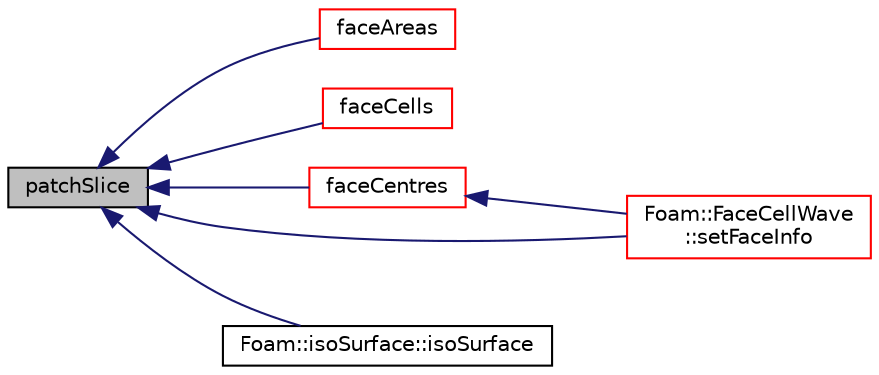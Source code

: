 digraph "patchSlice"
{
  bgcolor="transparent";
  edge [fontname="Helvetica",fontsize="10",labelfontname="Helvetica",labelfontsize="10"];
  node [fontname="Helvetica",fontsize="10",shape=record];
  rankdir="LR";
  Node1 [label="patchSlice",height=0.2,width=0.4,color="black", fillcolor="grey75", style="filled", fontcolor="black"];
  Node1 -> Node2 [dir="back",color="midnightblue",fontsize="10",style="solid",fontname="Helvetica"];
  Node2 [label="faceAreas",height=0.2,width=0.4,color="red",URL="$a01973.html#ac0a591ed4b2427caab10863a66b838fa",tooltip="Return face normals. "];
  Node1 -> Node3 [dir="back",color="midnightblue",fontsize="10",style="solid",fontname="Helvetica"];
  Node3 [label="faceCells",height=0.2,width=0.4,color="red",URL="$a01973.html#a7cbd3f7d875089fbed897f536ef662c9",tooltip="Return face-cell addressing. "];
  Node1 -> Node4 [dir="back",color="midnightblue",fontsize="10",style="solid",fontname="Helvetica"];
  Node4 [label="faceCentres",height=0.2,width=0.4,color="red",URL="$a01973.html#a9c8773ec47e74b787335e6a483d2600d",tooltip="Return face centres. "];
  Node4 -> Node5 [dir="back",color="midnightblue",fontsize="10",style="solid",fontname="Helvetica"];
  Node5 [label="Foam::FaceCellWave\l::setFaceInfo",height=0.2,width=0.4,color="red",URL="$a00730.html#a4dfc64d9c6a80650006ac5ab728f95b0",tooltip="Set initial changed faces. "];
  Node1 -> Node6 [dir="back",color="midnightblue",fontsize="10",style="solid",fontname="Helvetica"];
  Node6 [label="Foam::isoSurface::isoSurface",height=0.2,width=0.4,color="black",URL="$a01209.html#a2d3f6322d0523951b389b2245851396f",tooltip="Construct from cell values and point values. Uses boundaryField. "];
  Node1 -> Node5 [dir="back",color="midnightblue",fontsize="10",style="solid",fontname="Helvetica"];
}

